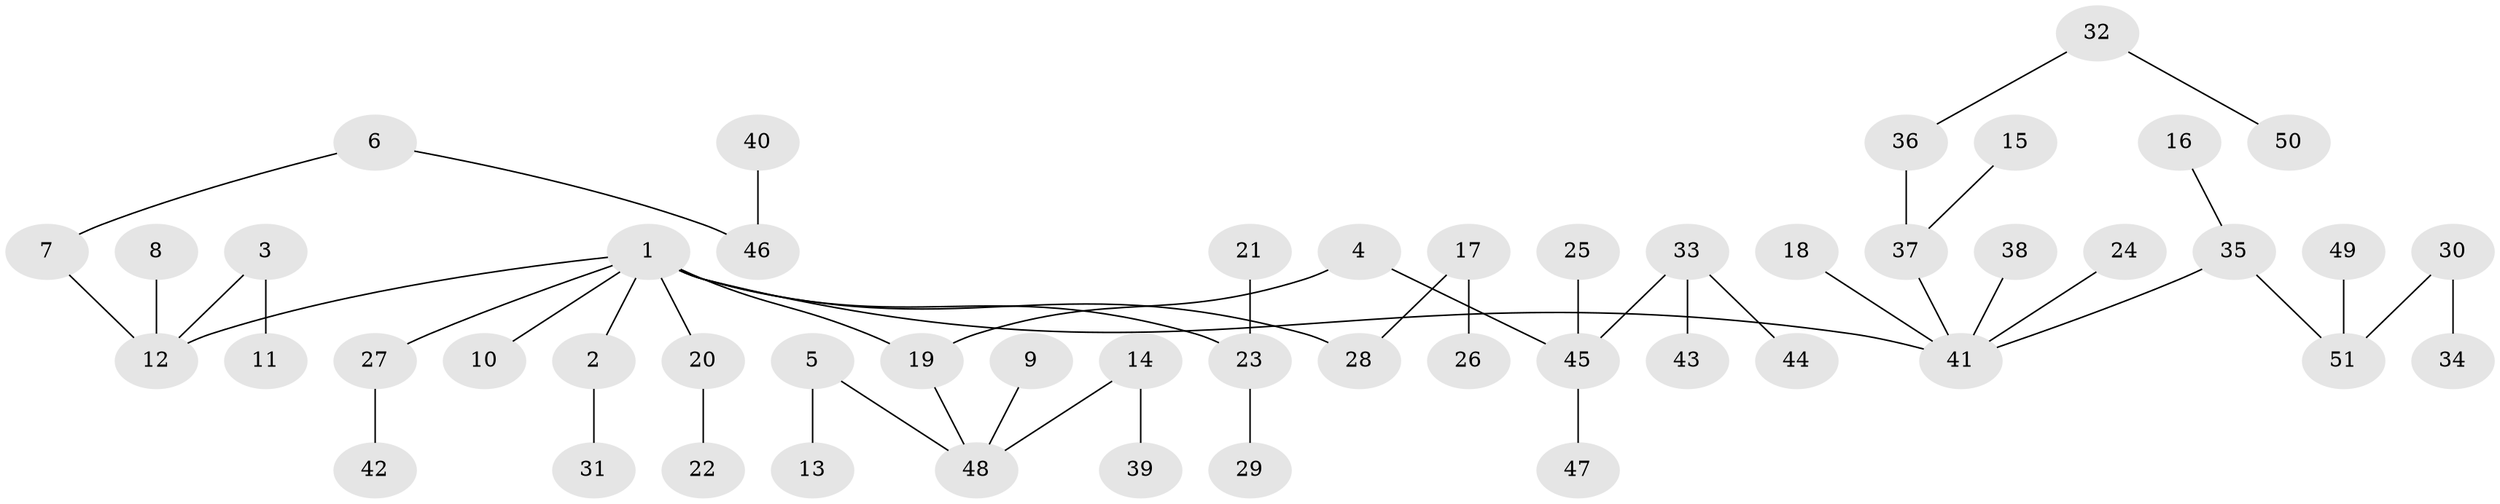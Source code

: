 // original degree distribution, {7: 0.009900990099009901, 5: 0.04950495049504951, 8: 0.009900990099009901, 3: 0.1485148514851485, 2: 0.2376237623762376, 4: 0.039603960396039604, 1: 0.504950495049505}
// Generated by graph-tools (version 1.1) at 2025/50/03/09/25 03:50:16]
// undirected, 51 vertices, 50 edges
graph export_dot {
graph [start="1"]
  node [color=gray90,style=filled];
  1;
  2;
  3;
  4;
  5;
  6;
  7;
  8;
  9;
  10;
  11;
  12;
  13;
  14;
  15;
  16;
  17;
  18;
  19;
  20;
  21;
  22;
  23;
  24;
  25;
  26;
  27;
  28;
  29;
  30;
  31;
  32;
  33;
  34;
  35;
  36;
  37;
  38;
  39;
  40;
  41;
  42;
  43;
  44;
  45;
  46;
  47;
  48;
  49;
  50;
  51;
  1 -- 2 [weight=1.0];
  1 -- 10 [weight=1.0];
  1 -- 12 [weight=1.0];
  1 -- 19 [weight=1.0];
  1 -- 20 [weight=1.0];
  1 -- 23 [weight=1.0];
  1 -- 27 [weight=1.0];
  1 -- 28 [weight=1.0];
  1 -- 41 [weight=1.0];
  2 -- 31 [weight=1.0];
  3 -- 11 [weight=1.0];
  3 -- 12 [weight=1.0];
  4 -- 19 [weight=1.0];
  4 -- 45 [weight=1.0];
  5 -- 13 [weight=1.0];
  5 -- 48 [weight=1.0];
  6 -- 7 [weight=1.0];
  6 -- 46 [weight=1.0];
  7 -- 12 [weight=1.0];
  8 -- 12 [weight=1.0];
  9 -- 48 [weight=1.0];
  14 -- 39 [weight=1.0];
  14 -- 48 [weight=1.0];
  15 -- 37 [weight=1.0];
  16 -- 35 [weight=1.0];
  17 -- 26 [weight=1.0];
  17 -- 28 [weight=1.0];
  18 -- 41 [weight=1.0];
  19 -- 48 [weight=1.0];
  20 -- 22 [weight=1.0];
  21 -- 23 [weight=1.0];
  23 -- 29 [weight=1.0];
  24 -- 41 [weight=1.0];
  25 -- 45 [weight=1.0];
  27 -- 42 [weight=1.0];
  30 -- 34 [weight=1.0];
  30 -- 51 [weight=1.0];
  32 -- 36 [weight=1.0];
  32 -- 50 [weight=1.0];
  33 -- 43 [weight=1.0];
  33 -- 44 [weight=1.0];
  33 -- 45 [weight=1.0];
  35 -- 41 [weight=1.0];
  35 -- 51 [weight=1.0];
  36 -- 37 [weight=1.0];
  37 -- 41 [weight=1.0];
  38 -- 41 [weight=1.0];
  40 -- 46 [weight=1.0];
  45 -- 47 [weight=1.0];
  49 -- 51 [weight=1.0];
}
